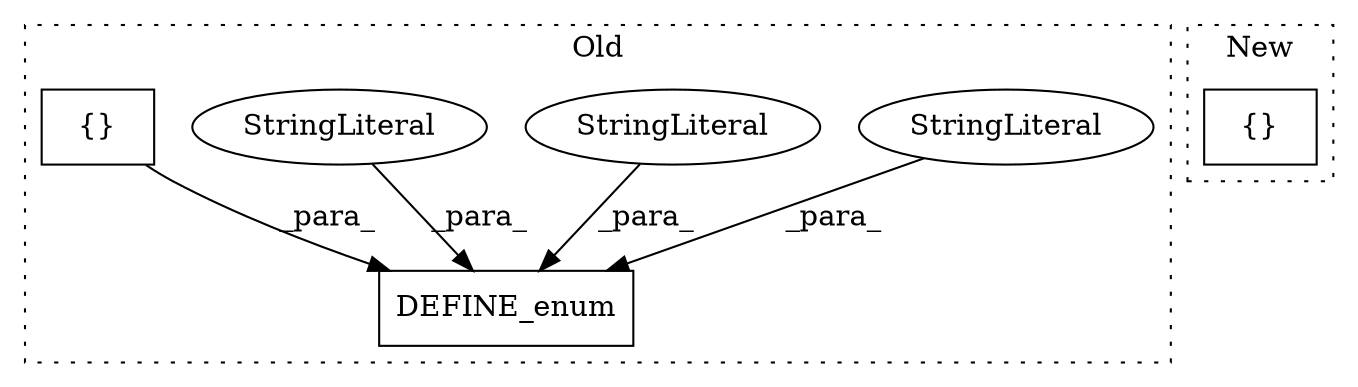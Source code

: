 digraph G {
subgraph cluster0 {
1 [label="DEFINE_enum" a="32" s="1009,1157" l="12,1" shape="box"];
3 [label="StringLiteral" a="45" s="1048" l="12" shape="ellipse"];
4 [label="StringLiteral" a="45" s="1101" l="56" shape="ellipse"];
5 [label="StringLiteral" a="45" s="1021" l="26" shape="ellipse"];
6 [label="{}" a="4" s="1073,1099" l="1,1" shape="box"];
label = "Old";
style="dotted";
}
subgraph cluster1 {
2 [label="{}" a="4" s="1706,1739" l="1,1" shape="box"];
label = "New";
style="dotted";
}
3 -> 1 [label="_para_"];
4 -> 1 [label="_para_"];
5 -> 1 [label="_para_"];
6 -> 1 [label="_para_"];
}